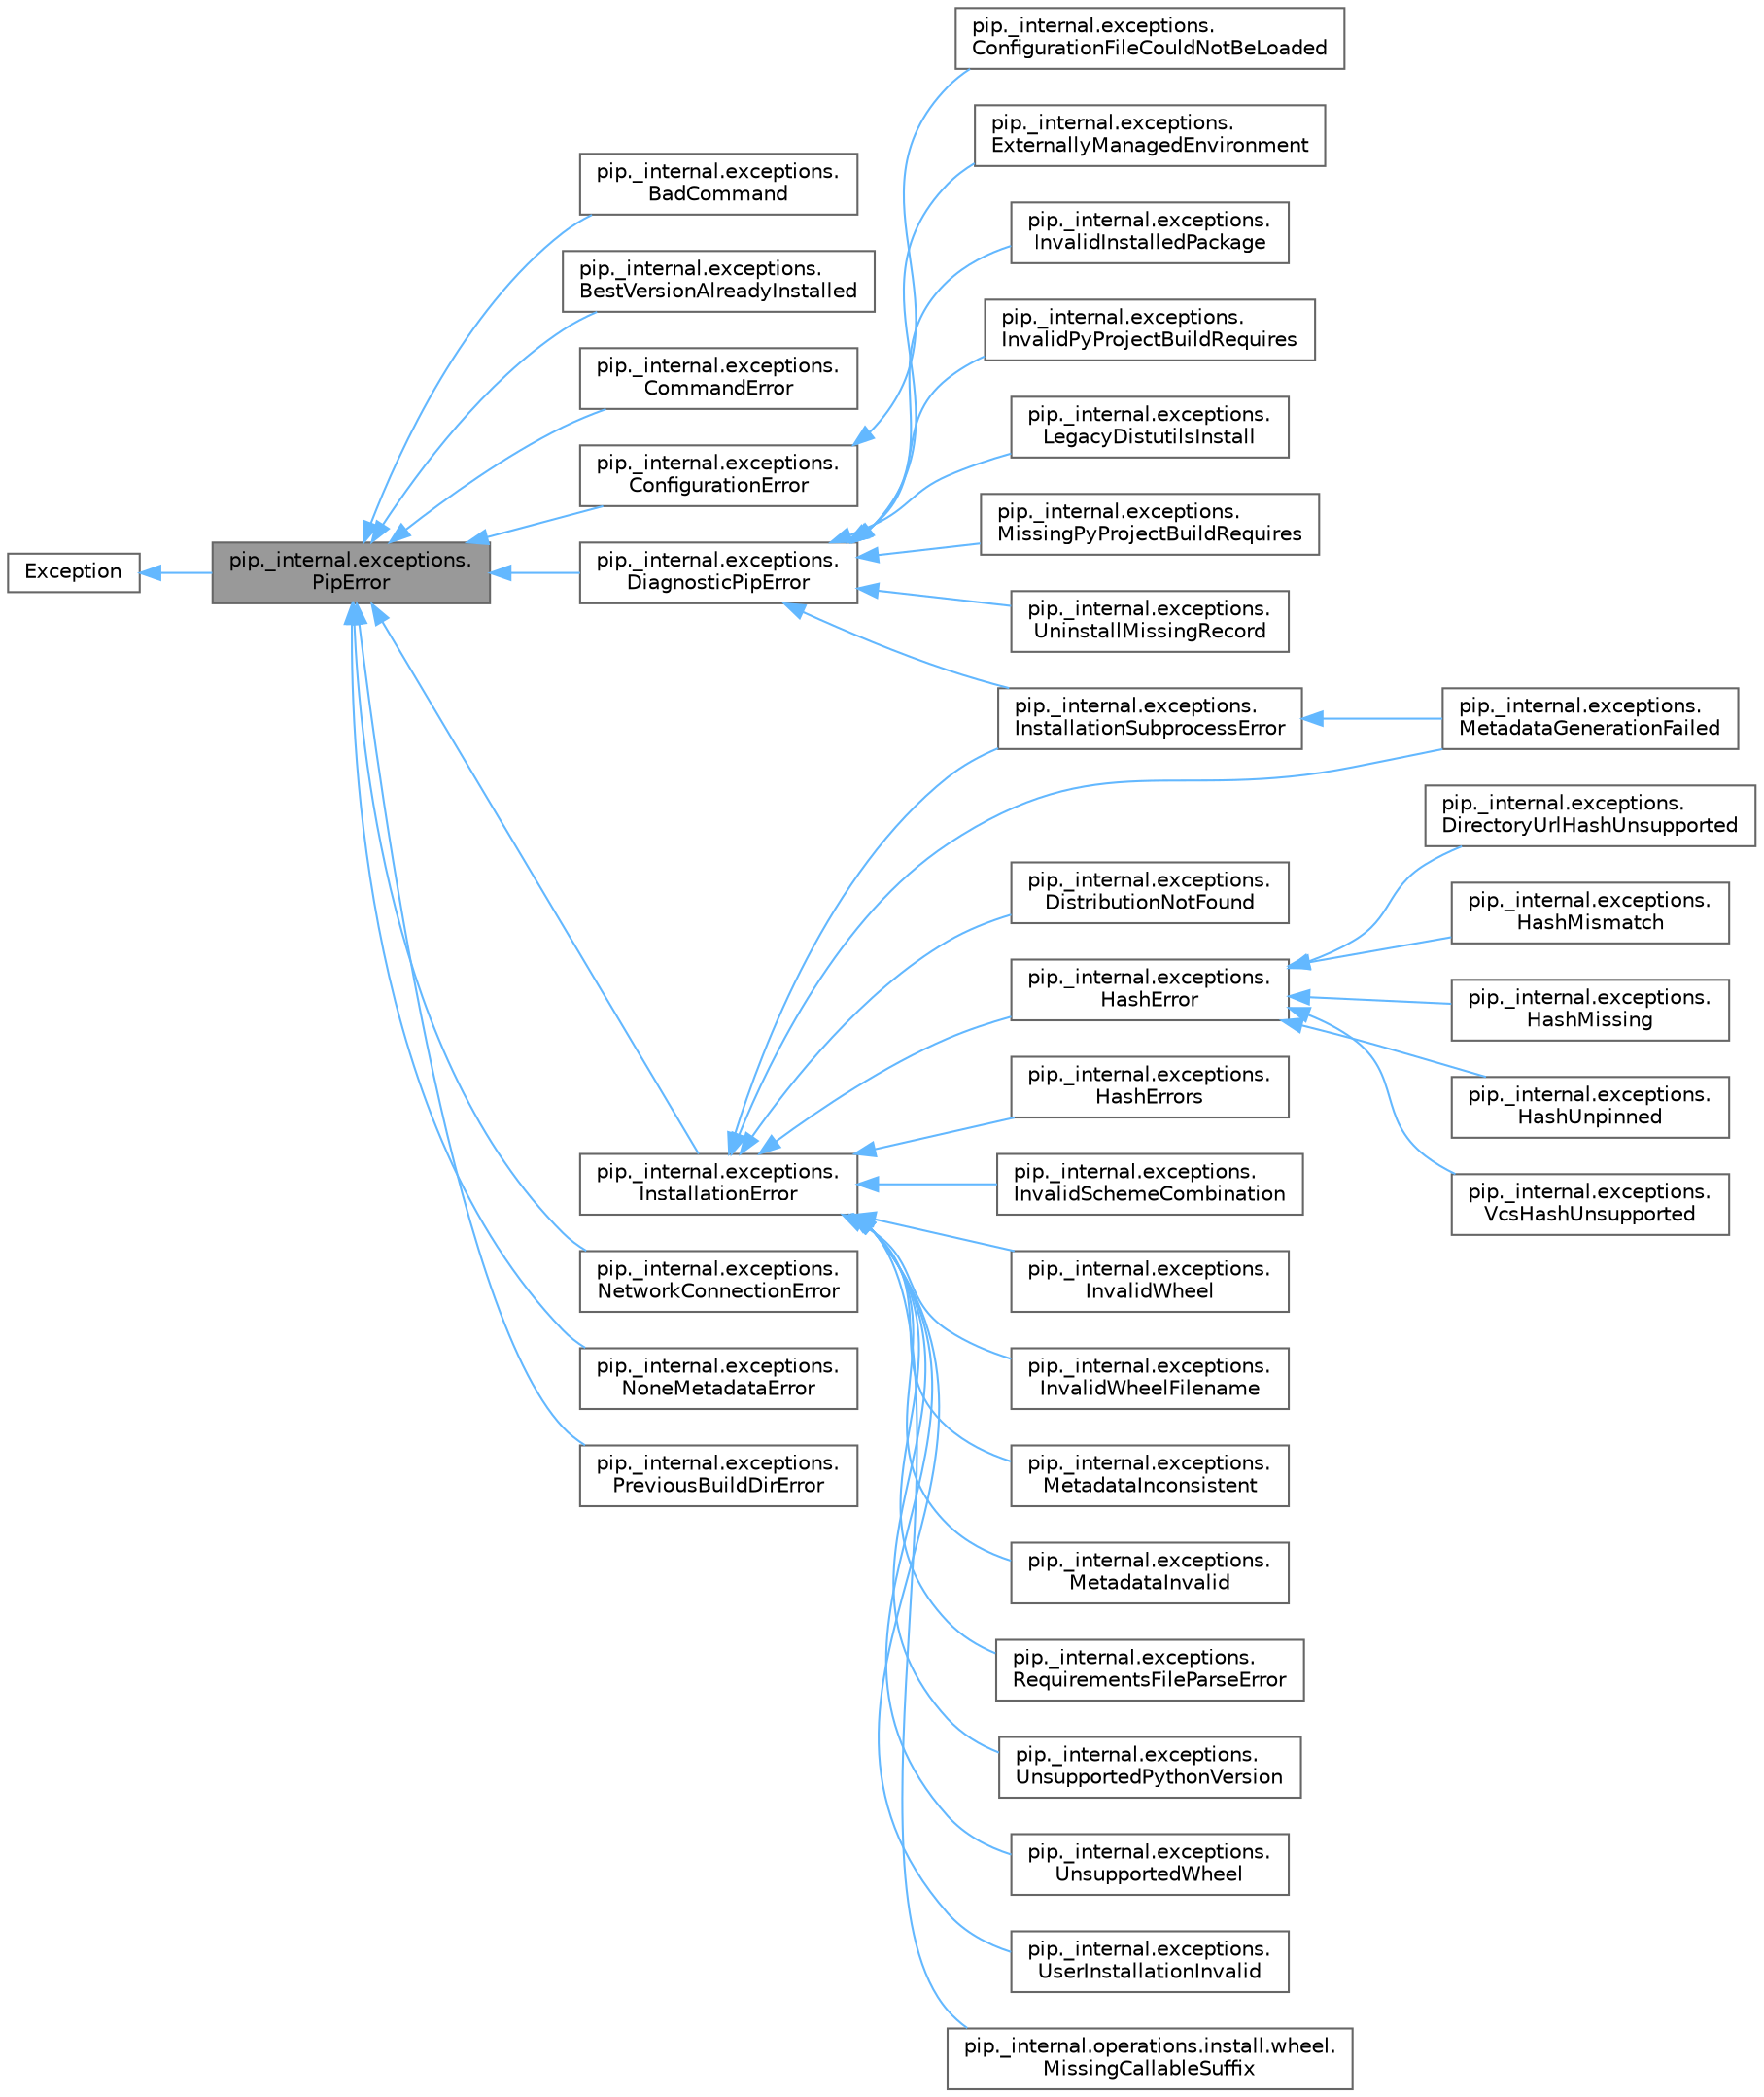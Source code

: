 digraph "pip._internal.exceptions.PipError"
{
 // LATEX_PDF_SIZE
  bgcolor="transparent";
  edge [fontname=Helvetica,fontsize=10,labelfontname=Helvetica,labelfontsize=10];
  node [fontname=Helvetica,fontsize=10,shape=box,height=0.2,width=0.4];
  rankdir="LR";
  Node1 [id="Node000001",label="pip._internal.exceptions.\lPipError",height=0.2,width=0.4,color="gray40", fillcolor="grey60", style="filled", fontcolor="black",tooltip=" "];
  Node2 -> Node1 [id="edge40_Node000001_Node000002",dir="back",color="steelblue1",style="solid",tooltip=" "];
  Node2 [id="Node000002",label="Exception",height=0.2,width=0.4,color="gray40", fillcolor="white", style="filled",tooltip=" "];
  Node1 -> Node3 [id="edge41_Node000001_Node000003",dir="back",color="steelblue1",style="solid",tooltip=" "];
  Node3 [id="Node000003",label="pip._internal.exceptions.\lBadCommand",height=0.2,width=0.4,color="gray40", fillcolor="white", style="filled",URL="$classpip_1_1__internal_1_1exceptions_1_1BadCommand.html",tooltip=" "];
  Node1 -> Node4 [id="edge42_Node000001_Node000004",dir="back",color="steelblue1",style="solid",tooltip=" "];
  Node4 [id="Node000004",label="pip._internal.exceptions.\lBestVersionAlreadyInstalled",height=0.2,width=0.4,color="gray40", fillcolor="white", style="filled",URL="$classpip_1_1__internal_1_1exceptions_1_1BestVersionAlreadyInstalled.html",tooltip=" "];
  Node1 -> Node5 [id="edge43_Node000001_Node000005",dir="back",color="steelblue1",style="solid",tooltip=" "];
  Node5 [id="Node000005",label="pip._internal.exceptions.\lCommandError",height=0.2,width=0.4,color="gray40", fillcolor="white", style="filled",URL="$classpip_1_1__internal_1_1exceptions_1_1CommandError.html",tooltip=" "];
  Node1 -> Node6 [id="edge44_Node000001_Node000006",dir="back",color="steelblue1",style="solid",tooltip=" "];
  Node6 [id="Node000006",label="pip._internal.exceptions.\lConfigurationError",height=0.2,width=0.4,color="gray40", fillcolor="white", style="filled",URL="$classpip_1_1__internal_1_1exceptions_1_1ConfigurationError.html",tooltip=" "];
  Node6 -> Node7 [id="edge45_Node000006_Node000007",dir="back",color="steelblue1",style="solid",tooltip=" "];
  Node7 [id="Node000007",label="pip._internal.exceptions.\lConfigurationFileCouldNotBeLoaded",height=0.2,width=0.4,color="gray40", fillcolor="white", style="filled",URL="$classpip_1_1__internal_1_1exceptions_1_1ConfigurationFileCouldNotBeLoaded.html",tooltip=" "];
  Node1 -> Node8 [id="edge46_Node000001_Node000008",dir="back",color="steelblue1",style="solid",tooltip=" "];
  Node8 [id="Node000008",label="pip._internal.exceptions.\lDiagnosticPipError",height=0.2,width=0.4,color="gray40", fillcolor="white", style="filled",URL="$classpip_1_1__internal_1_1exceptions_1_1DiagnosticPipError.html",tooltip=" "];
  Node8 -> Node9 [id="edge47_Node000008_Node000009",dir="back",color="steelblue1",style="solid",tooltip=" "];
  Node9 [id="Node000009",label="pip._internal.exceptions.\lExternallyManagedEnvironment",height=0.2,width=0.4,color="gray40", fillcolor="white", style="filled",URL="$classpip_1_1__internal_1_1exceptions_1_1ExternallyManagedEnvironment.html",tooltip=" "];
  Node8 -> Node10 [id="edge48_Node000008_Node000010",dir="back",color="steelblue1",style="solid",tooltip=" "];
  Node10 [id="Node000010",label="pip._internal.exceptions.\lInstallationSubprocessError",height=0.2,width=0.4,color="gray40", fillcolor="white", style="filled",URL="$classpip_1_1__internal_1_1exceptions_1_1InstallationSubprocessError.html",tooltip=" "];
  Node10 -> Node11 [id="edge49_Node000010_Node000011",dir="back",color="steelblue1",style="solid",tooltip=" "];
  Node11 [id="Node000011",label="pip._internal.exceptions.\lMetadataGenerationFailed",height=0.2,width=0.4,color="gray40", fillcolor="white", style="filled",URL="$classpip_1_1__internal_1_1exceptions_1_1MetadataGenerationFailed.html",tooltip=" "];
  Node8 -> Node12 [id="edge50_Node000008_Node000012",dir="back",color="steelblue1",style="solid",tooltip=" "];
  Node12 [id="Node000012",label="pip._internal.exceptions.\lInvalidInstalledPackage",height=0.2,width=0.4,color="gray40", fillcolor="white", style="filled",URL="$classpip_1_1__internal_1_1exceptions_1_1InvalidInstalledPackage.html",tooltip=" "];
  Node8 -> Node13 [id="edge51_Node000008_Node000013",dir="back",color="steelblue1",style="solid",tooltip=" "];
  Node13 [id="Node000013",label="pip._internal.exceptions.\lInvalidPyProjectBuildRequires",height=0.2,width=0.4,color="gray40", fillcolor="white", style="filled",URL="$classpip_1_1__internal_1_1exceptions_1_1InvalidPyProjectBuildRequires.html",tooltip=" "];
  Node8 -> Node14 [id="edge52_Node000008_Node000014",dir="back",color="steelblue1",style="solid",tooltip=" "];
  Node14 [id="Node000014",label="pip._internal.exceptions.\lLegacyDistutilsInstall",height=0.2,width=0.4,color="gray40", fillcolor="white", style="filled",URL="$classpip_1_1__internal_1_1exceptions_1_1LegacyDistutilsInstall.html",tooltip=" "];
  Node8 -> Node15 [id="edge53_Node000008_Node000015",dir="back",color="steelblue1",style="solid",tooltip=" "];
  Node15 [id="Node000015",label="pip._internal.exceptions.\lMissingPyProjectBuildRequires",height=0.2,width=0.4,color="gray40", fillcolor="white", style="filled",URL="$classpip_1_1__internal_1_1exceptions_1_1MissingPyProjectBuildRequires.html",tooltip=" "];
  Node8 -> Node16 [id="edge54_Node000008_Node000016",dir="back",color="steelblue1",style="solid",tooltip=" "];
  Node16 [id="Node000016",label="pip._internal.exceptions.\lUninstallMissingRecord",height=0.2,width=0.4,color="gray40", fillcolor="white", style="filled",URL="$classpip_1_1__internal_1_1exceptions_1_1UninstallMissingRecord.html",tooltip=" "];
  Node1 -> Node17 [id="edge55_Node000001_Node000017",dir="back",color="steelblue1",style="solid",tooltip=" "];
  Node17 [id="Node000017",label="pip._internal.exceptions.\lInstallationError",height=0.2,width=0.4,color="gray40", fillcolor="white", style="filled",URL="$classpip_1_1__internal_1_1exceptions_1_1InstallationError.html",tooltip=" "];
  Node17 -> Node18 [id="edge56_Node000017_Node000018",dir="back",color="steelblue1",style="solid",tooltip=" "];
  Node18 [id="Node000018",label="pip._internal.exceptions.\lDistributionNotFound",height=0.2,width=0.4,color="gray40", fillcolor="white", style="filled",URL="$classpip_1_1__internal_1_1exceptions_1_1DistributionNotFound.html",tooltip=" "];
  Node17 -> Node19 [id="edge57_Node000017_Node000019",dir="back",color="steelblue1",style="solid",tooltip=" "];
  Node19 [id="Node000019",label="pip._internal.exceptions.\lHashError",height=0.2,width=0.4,color="gray40", fillcolor="white", style="filled",URL="$classpip_1_1__internal_1_1exceptions_1_1HashError.html",tooltip=" "];
  Node19 -> Node20 [id="edge58_Node000019_Node000020",dir="back",color="steelblue1",style="solid",tooltip=" "];
  Node20 [id="Node000020",label="pip._internal.exceptions.\lDirectoryUrlHashUnsupported",height=0.2,width=0.4,color="gray40", fillcolor="white", style="filled",URL="$classpip_1_1__internal_1_1exceptions_1_1DirectoryUrlHashUnsupported.html",tooltip=" "];
  Node19 -> Node21 [id="edge59_Node000019_Node000021",dir="back",color="steelblue1",style="solid",tooltip=" "];
  Node21 [id="Node000021",label="pip._internal.exceptions.\lHashMismatch",height=0.2,width=0.4,color="gray40", fillcolor="white", style="filled",URL="$classpip_1_1__internal_1_1exceptions_1_1HashMismatch.html",tooltip=" "];
  Node19 -> Node22 [id="edge60_Node000019_Node000022",dir="back",color="steelblue1",style="solid",tooltip=" "];
  Node22 [id="Node000022",label="pip._internal.exceptions.\lHashMissing",height=0.2,width=0.4,color="gray40", fillcolor="white", style="filled",URL="$classpip_1_1__internal_1_1exceptions_1_1HashMissing.html",tooltip=" "];
  Node19 -> Node23 [id="edge61_Node000019_Node000023",dir="back",color="steelblue1",style="solid",tooltip=" "];
  Node23 [id="Node000023",label="pip._internal.exceptions.\lHashUnpinned",height=0.2,width=0.4,color="gray40", fillcolor="white", style="filled",URL="$classpip_1_1__internal_1_1exceptions_1_1HashUnpinned.html",tooltip=" "];
  Node19 -> Node24 [id="edge62_Node000019_Node000024",dir="back",color="steelblue1",style="solid",tooltip=" "];
  Node24 [id="Node000024",label="pip._internal.exceptions.\lVcsHashUnsupported",height=0.2,width=0.4,color="gray40", fillcolor="white", style="filled",URL="$classpip_1_1__internal_1_1exceptions_1_1VcsHashUnsupported.html",tooltip=" "];
  Node17 -> Node25 [id="edge63_Node000017_Node000025",dir="back",color="steelblue1",style="solid",tooltip=" "];
  Node25 [id="Node000025",label="pip._internal.exceptions.\lHashErrors",height=0.2,width=0.4,color="gray40", fillcolor="white", style="filled",URL="$classpip_1_1__internal_1_1exceptions_1_1HashErrors.html",tooltip=" "];
  Node17 -> Node10 [id="edge64_Node000017_Node000010",dir="back",color="steelblue1",style="solid",tooltip=" "];
  Node17 -> Node26 [id="edge65_Node000017_Node000026",dir="back",color="steelblue1",style="solid",tooltip=" "];
  Node26 [id="Node000026",label="pip._internal.exceptions.\lInvalidSchemeCombination",height=0.2,width=0.4,color="gray40", fillcolor="white", style="filled",URL="$classpip_1_1__internal_1_1exceptions_1_1InvalidSchemeCombination.html",tooltip=" "];
  Node17 -> Node27 [id="edge66_Node000017_Node000027",dir="back",color="steelblue1",style="solid",tooltip=" "];
  Node27 [id="Node000027",label="pip._internal.exceptions.\lInvalidWheel",height=0.2,width=0.4,color="gray40", fillcolor="white", style="filled",URL="$classpip_1_1__internal_1_1exceptions_1_1InvalidWheel.html",tooltip=" "];
  Node17 -> Node28 [id="edge67_Node000017_Node000028",dir="back",color="steelblue1",style="solid",tooltip=" "];
  Node28 [id="Node000028",label="pip._internal.exceptions.\lInvalidWheelFilename",height=0.2,width=0.4,color="gray40", fillcolor="white", style="filled",URL="$classpip_1_1__internal_1_1exceptions_1_1InvalidWheelFilename.html",tooltip=" "];
  Node17 -> Node11 [id="edge68_Node000017_Node000011",dir="back",color="steelblue1",style="solid",tooltip=" "];
  Node17 -> Node29 [id="edge69_Node000017_Node000029",dir="back",color="steelblue1",style="solid",tooltip=" "];
  Node29 [id="Node000029",label="pip._internal.exceptions.\lMetadataInconsistent",height=0.2,width=0.4,color="gray40", fillcolor="white", style="filled",URL="$classpip_1_1__internal_1_1exceptions_1_1MetadataInconsistent.html",tooltip=" "];
  Node17 -> Node30 [id="edge70_Node000017_Node000030",dir="back",color="steelblue1",style="solid",tooltip=" "];
  Node30 [id="Node000030",label="pip._internal.exceptions.\lMetadataInvalid",height=0.2,width=0.4,color="gray40", fillcolor="white", style="filled",URL="$classpip_1_1__internal_1_1exceptions_1_1MetadataInvalid.html",tooltip=" "];
  Node17 -> Node31 [id="edge71_Node000017_Node000031",dir="back",color="steelblue1",style="solid",tooltip=" "];
  Node31 [id="Node000031",label="pip._internal.exceptions.\lRequirementsFileParseError",height=0.2,width=0.4,color="gray40", fillcolor="white", style="filled",URL="$classpip_1_1__internal_1_1exceptions_1_1RequirementsFileParseError.html",tooltip=" "];
  Node17 -> Node32 [id="edge72_Node000017_Node000032",dir="back",color="steelblue1",style="solid",tooltip=" "];
  Node32 [id="Node000032",label="pip._internal.exceptions.\lUnsupportedPythonVersion",height=0.2,width=0.4,color="gray40", fillcolor="white", style="filled",URL="$classpip_1_1__internal_1_1exceptions_1_1UnsupportedPythonVersion.html",tooltip=" "];
  Node17 -> Node33 [id="edge73_Node000017_Node000033",dir="back",color="steelblue1",style="solid",tooltip=" "];
  Node33 [id="Node000033",label="pip._internal.exceptions.\lUnsupportedWheel",height=0.2,width=0.4,color="gray40", fillcolor="white", style="filled",URL="$classpip_1_1__internal_1_1exceptions_1_1UnsupportedWheel.html",tooltip=" "];
  Node17 -> Node34 [id="edge74_Node000017_Node000034",dir="back",color="steelblue1",style="solid",tooltip=" "];
  Node34 [id="Node000034",label="pip._internal.exceptions.\lUserInstallationInvalid",height=0.2,width=0.4,color="gray40", fillcolor="white", style="filled",URL="$classpip_1_1__internal_1_1exceptions_1_1UserInstallationInvalid.html",tooltip=" "];
  Node17 -> Node35 [id="edge75_Node000017_Node000035",dir="back",color="steelblue1",style="solid",tooltip=" "];
  Node35 [id="Node000035",label="pip._internal.operations.install.wheel.\lMissingCallableSuffix",height=0.2,width=0.4,color="gray40", fillcolor="white", style="filled",URL="$classpip_1_1__internal_1_1operations_1_1install_1_1wheel_1_1MissingCallableSuffix.html",tooltip=" "];
  Node1 -> Node36 [id="edge76_Node000001_Node000036",dir="back",color="steelblue1",style="solid",tooltip=" "];
  Node36 [id="Node000036",label="pip._internal.exceptions.\lNetworkConnectionError",height=0.2,width=0.4,color="gray40", fillcolor="white", style="filled",URL="$classpip_1_1__internal_1_1exceptions_1_1NetworkConnectionError.html",tooltip=" "];
  Node1 -> Node37 [id="edge77_Node000001_Node000037",dir="back",color="steelblue1",style="solid",tooltip=" "];
  Node37 [id="Node000037",label="pip._internal.exceptions.\lNoneMetadataError",height=0.2,width=0.4,color="gray40", fillcolor="white", style="filled",URL="$classpip_1_1__internal_1_1exceptions_1_1NoneMetadataError.html",tooltip=" "];
  Node1 -> Node38 [id="edge78_Node000001_Node000038",dir="back",color="steelblue1",style="solid",tooltip=" "];
  Node38 [id="Node000038",label="pip._internal.exceptions.\lPreviousBuildDirError",height=0.2,width=0.4,color="gray40", fillcolor="white", style="filled",URL="$classpip_1_1__internal_1_1exceptions_1_1PreviousBuildDirError.html",tooltip=" "];
}
